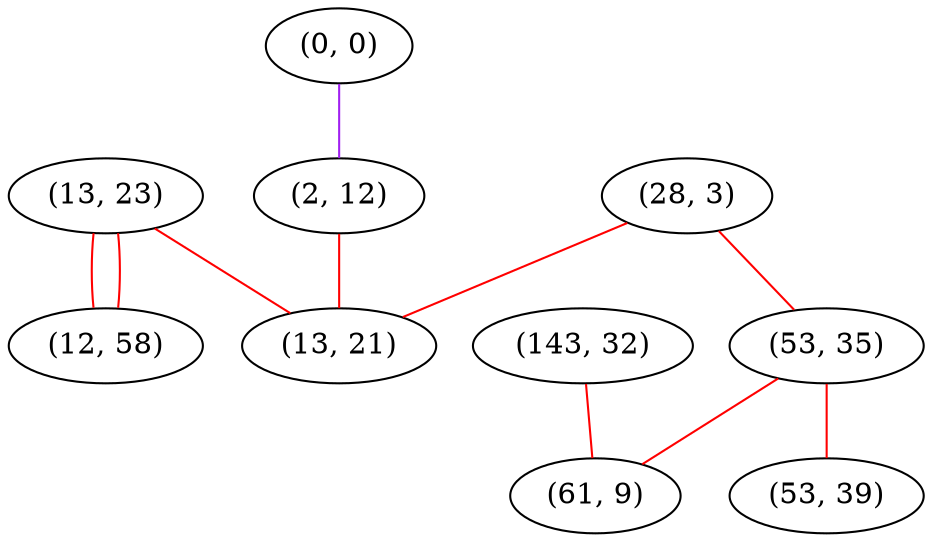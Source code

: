 graph "" {
"(13, 23)";
"(12, 58)";
"(143, 32)";
"(28, 3)";
"(53, 35)";
"(0, 0)";
"(2, 12)";
"(61, 9)";
"(53, 39)";
"(13, 21)";
"(13, 23)" -- "(12, 58)"  [color=red, key=0, weight=1];
"(13, 23)" -- "(12, 58)"  [color=red, key=1, weight=1];
"(13, 23)" -- "(13, 21)"  [color=red, key=0, weight=1];
"(143, 32)" -- "(61, 9)"  [color=red, key=0, weight=1];
"(28, 3)" -- "(13, 21)"  [color=red, key=0, weight=1];
"(28, 3)" -- "(53, 35)"  [color=red, key=0, weight=1];
"(53, 35)" -- "(61, 9)"  [color=red, key=0, weight=1];
"(53, 35)" -- "(53, 39)"  [color=red, key=0, weight=1];
"(0, 0)" -- "(2, 12)"  [color=purple, key=0, weight=4];
"(2, 12)" -- "(13, 21)"  [color=red, key=0, weight=1];
}
